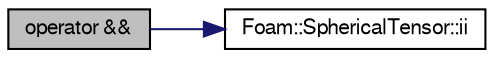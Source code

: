 digraph "operator &amp;&amp;"
{
  bgcolor="transparent";
  edge [fontname="FreeSans",fontsize="10",labelfontname="FreeSans",labelfontsize="10"];
  node [fontname="FreeSans",fontsize="10",shape=record];
  rankdir="LR";
  Node125020 [label="operator &&",height=0.2,width=0.4,color="black", fillcolor="grey75", style="filled", fontcolor="black"];
  Node125020 -> Node125021 [color="midnightblue",fontsize="10",style="solid",fontname="FreeSans"];
  Node125021 [label="Foam::SphericalTensor::ii",height=0.2,width=0.4,color="black",URL="$a28186.html#a8a6ef975bcb1f17d9cd0457417bcac47"];
}
